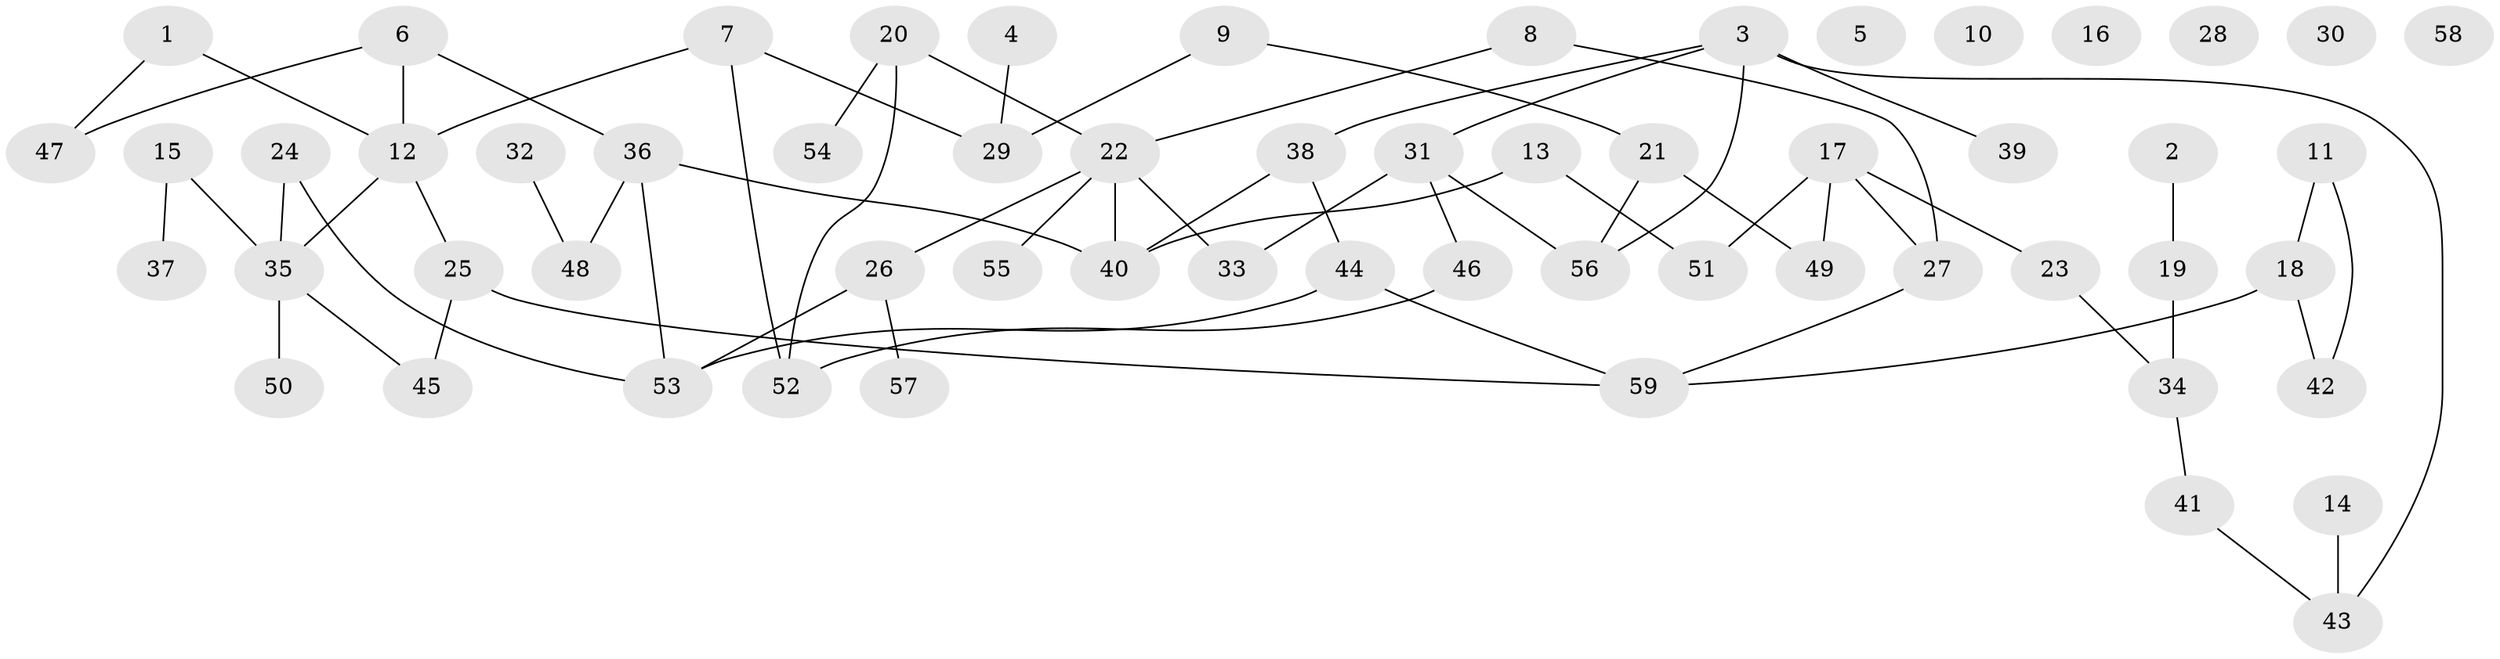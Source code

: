 // Generated by graph-tools (version 1.1) at 2025/00/03/09/25 03:00:48]
// undirected, 59 vertices, 68 edges
graph export_dot {
graph [start="1"]
  node [color=gray90,style=filled];
  1;
  2;
  3;
  4;
  5;
  6;
  7;
  8;
  9;
  10;
  11;
  12;
  13;
  14;
  15;
  16;
  17;
  18;
  19;
  20;
  21;
  22;
  23;
  24;
  25;
  26;
  27;
  28;
  29;
  30;
  31;
  32;
  33;
  34;
  35;
  36;
  37;
  38;
  39;
  40;
  41;
  42;
  43;
  44;
  45;
  46;
  47;
  48;
  49;
  50;
  51;
  52;
  53;
  54;
  55;
  56;
  57;
  58;
  59;
  1 -- 12;
  1 -- 47;
  2 -- 19;
  3 -- 31;
  3 -- 38;
  3 -- 39;
  3 -- 43;
  3 -- 56;
  4 -- 29;
  6 -- 12;
  6 -- 36;
  6 -- 47;
  7 -- 12;
  7 -- 29;
  7 -- 52;
  8 -- 22;
  8 -- 27;
  9 -- 21;
  9 -- 29;
  11 -- 18;
  11 -- 42;
  12 -- 25;
  12 -- 35;
  13 -- 40;
  13 -- 51;
  14 -- 43;
  15 -- 35;
  15 -- 37;
  17 -- 23;
  17 -- 27;
  17 -- 49;
  17 -- 51;
  18 -- 42;
  18 -- 59;
  19 -- 34;
  20 -- 22;
  20 -- 52;
  20 -- 54;
  21 -- 49;
  21 -- 56;
  22 -- 26;
  22 -- 33;
  22 -- 40;
  22 -- 55;
  23 -- 34;
  24 -- 35;
  24 -- 53;
  25 -- 45;
  25 -- 59;
  26 -- 53;
  26 -- 57;
  27 -- 59;
  31 -- 33;
  31 -- 46;
  31 -- 56;
  32 -- 48;
  34 -- 41;
  35 -- 45;
  35 -- 50;
  36 -- 40;
  36 -- 48;
  36 -- 53;
  38 -- 40;
  38 -- 44;
  41 -- 43;
  44 -- 53;
  44 -- 59;
  46 -- 52;
}
